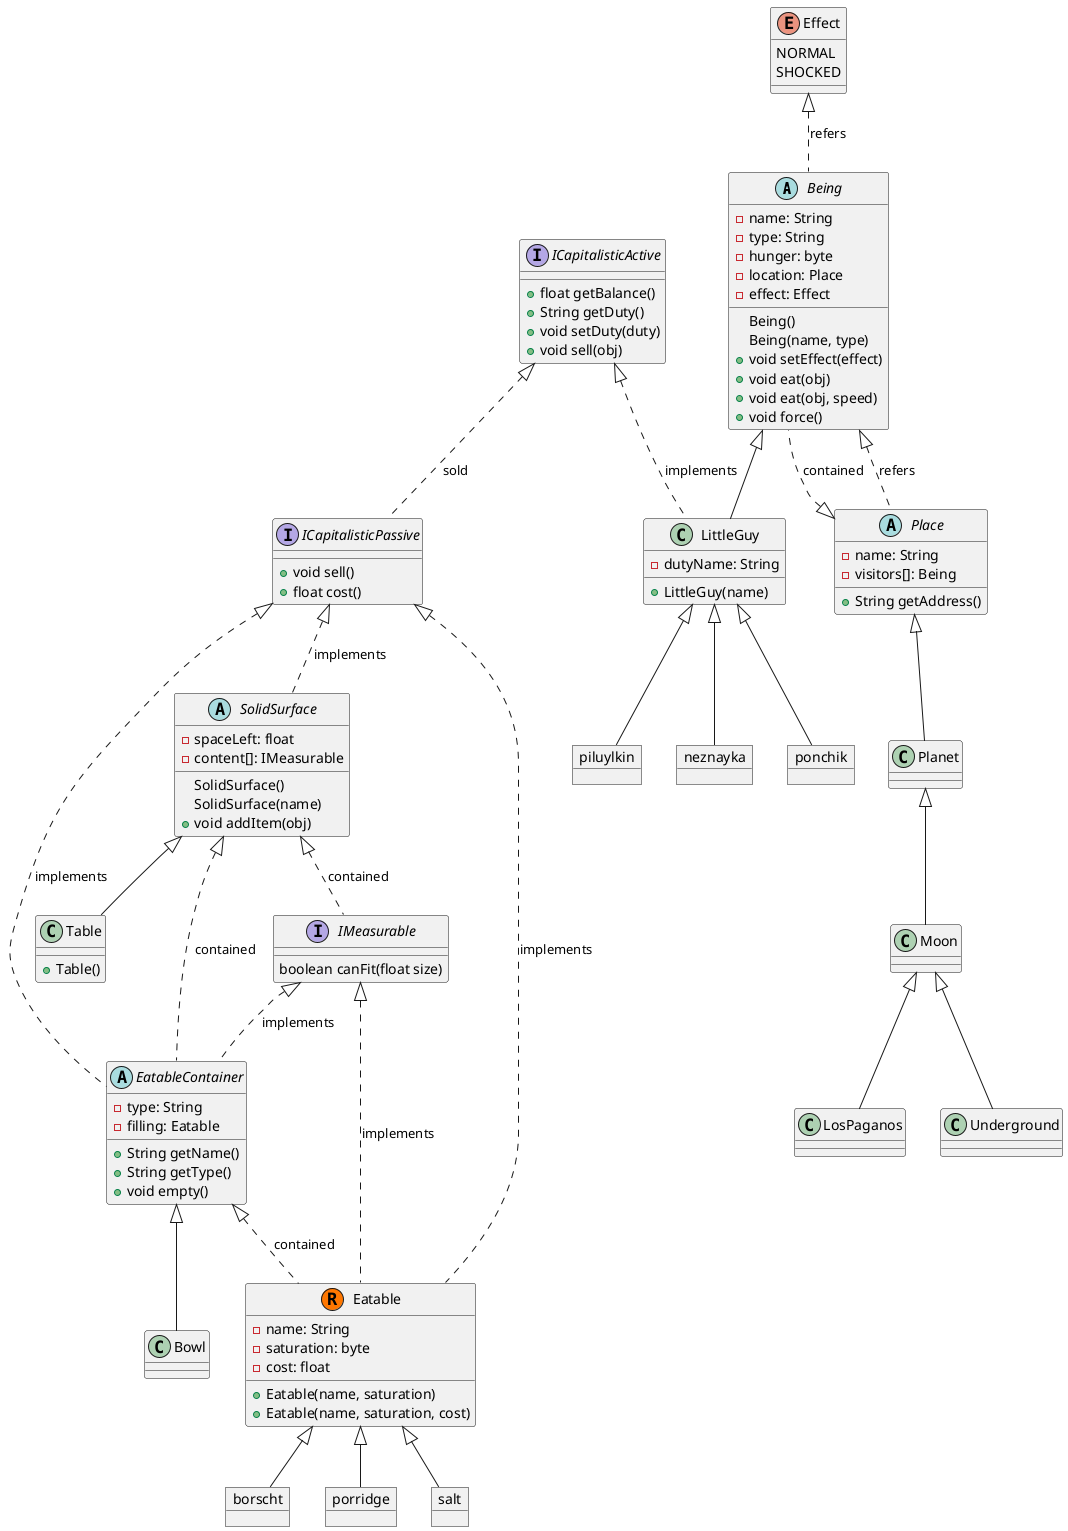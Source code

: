 @startuml name
abstract class Being

Being <|-- LittleGuy
ICapitalisticActive <|.. LittleGuy : implements
ICapitalisticActive <|.. ICapitalisticPassive : sold

object ponchik
object piluylkin
object neznayka

LittleGuy <|-- ponchik
LittleGuy <|-- piluylkin
LittleGuy <|-- neznayka

object borscht
object porridge
object salt
Eatable <|-- borscht
Eatable <|-- porridge
Eatable <|-- salt

ICapitalisticPassive <|.. SolidSurface : implements
ICapitalisticPassive <|.. EatableContainer : implements
ICapitalisticPassive <|.. Eatable : implements

IMeasurable <|.. EatableContainer : implements
IMeasurable <|.. Eatable : implements
EatableContainer <|-- Bowl
EatableContainer <|.. Eatable : contained
SolidSurface <|-- Table
SolidSurface <|.. IMeasurable : contained

SolidSurface <|.. EatableContainer : contained

Being <|.. Place : refers
Place <|.. Being : contained
Place <|-- Planet

Planet <|-- Moon
Moon <|-- Underground
Moon <|-- LosPaganos

Effect <|.. Being : refers

class LittleGuy {
   -dutyName: String
   +LittleGuy(name)
}

enum Effect {
   NORMAL
   SHOCKED
}

interface ICapitalisticPassive {
   +void sell()
   +float cost()
}
interface ICapitalisticActive {
   +float getBalance()
   +String getDuty()
   +void setDuty(duty)
   +void sell(obj)
}

abstract class Being {
   -name: String
   -type: String
   -hunger: byte
   -location: Place
   -effect: Effect
   Being()
   Being(name, type)
   +void setEffect(effect)
   +void eat(obj)
   +void eat(obj, speed)
   +void force()
   ' to do something
}

class Eatable << (R,#FF7700) >> {
   -name: String
   -saturation: byte
   -cost: float
   +Eatable(name, saturation)
   +Eatable(name, saturation, cost)
}

abstract class EatableContainer {
   -type: String
   -filling: Eatable
   +String getName()
   +String getType()
   +void empty()
}

abstract class SolidSurface {
   -spaceLeft: float
   -content[]: IMeasurable
   SolidSurface()
   SolidSurface(name)
   +void addItem(obj)
}

class Table {
   +Table()
}

abstract class Place {
   -name: String
   -visitors[]: Being
   +String getAddress()
   ' get address recursively: super().address() + ',' + this.name
}

interface IMeasurable {
   boolean canFit(float size)
}
@enduml

' make size attribute to define whether the item can be keepable in the EatableContainer or not